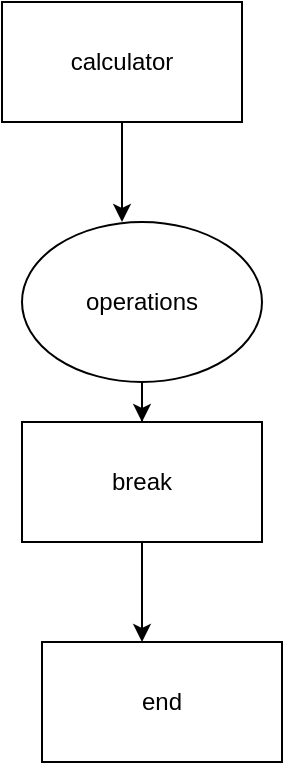 <mxfile version="17.4.0" type="device"><diagram id="jIzAQUfadBJncH5gdrze" name="Page-1"><mxGraphModel dx="1038" dy="528" grid="1" gridSize="10" guides="1" tooltips="1" connect="1" arrows="1" fold="1" page="1" pageScale="1" pageWidth="850" pageHeight="1100" math="0" shadow="0"><root><mxCell id="0"/><mxCell id="1" parent="0"/><mxCell id="CYT4oQGXsf-ZoALon9R_-2" style="edgeStyle=orthogonalEdgeStyle;rounded=0;orthogonalLoop=1;jettySize=auto;html=1;" edge="1" parent="1" source="CYT4oQGXsf-ZoALon9R_-1"><mxGeometry relative="1" as="geometry"><mxPoint x="370" y="140" as="targetPoint"/></mxGeometry></mxCell><mxCell id="CYT4oQGXsf-ZoALon9R_-1" value="calculator" style="rounded=0;whiteSpace=wrap;html=1;" vertex="1" parent="1"><mxGeometry x="310" y="30" width="120" height="60" as="geometry"/></mxCell><mxCell id="CYT4oQGXsf-ZoALon9R_-4" style="edgeStyle=orthogonalEdgeStyle;rounded=0;orthogonalLoop=1;jettySize=auto;html=1;" edge="1" parent="1" source="CYT4oQGXsf-ZoALon9R_-3" target="CYT4oQGXsf-ZoALon9R_-5"><mxGeometry relative="1" as="geometry"><mxPoint x="380" y="270" as="targetPoint"/></mxGeometry></mxCell><mxCell id="CYT4oQGXsf-ZoALon9R_-3" value="operations" style="ellipse;whiteSpace=wrap;html=1;" vertex="1" parent="1"><mxGeometry x="320" y="140" width="120" height="80" as="geometry"/></mxCell><mxCell id="CYT4oQGXsf-ZoALon9R_-7" value="" style="edgeStyle=orthogonalEdgeStyle;rounded=0;orthogonalLoop=1;jettySize=auto;html=1;" edge="1" parent="1" source="CYT4oQGXsf-ZoALon9R_-5"><mxGeometry relative="1" as="geometry"><mxPoint x="380" y="350" as="targetPoint"/></mxGeometry></mxCell><mxCell id="CYT4oQGXsf-ZoALon9R_-5" value="break" style="rounded=0;whiteSpace=wrap;html=1;" vertex="1" parent="1"><mxGeometry x="320" y="240" width="120" height="60" as="geometry"/></mxCell><mxCell id="CYT4oQGXsf-ZoALon9R_-8" value="end" style="rounded=0;whiteSpace=wrap;html=1;" vertex="1" parent="1"><mxGeometry x="330" y="350" width="120" height="60" as="geometry"/></mxCell></root></mxGraphModel></diagram></mxfile>
